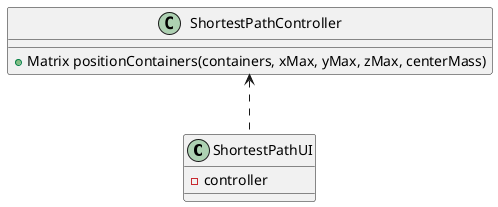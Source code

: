 @startuml
'https://plantuml.com/class-diagram

class ShortestPathUI {
- controller
}

class ShortestPathController {
+ Matrix positionContainers(containers, xMax, yMax, zMax, centerMass)
}

ShortestPathController <.. ShortestPathUI

@enduml
